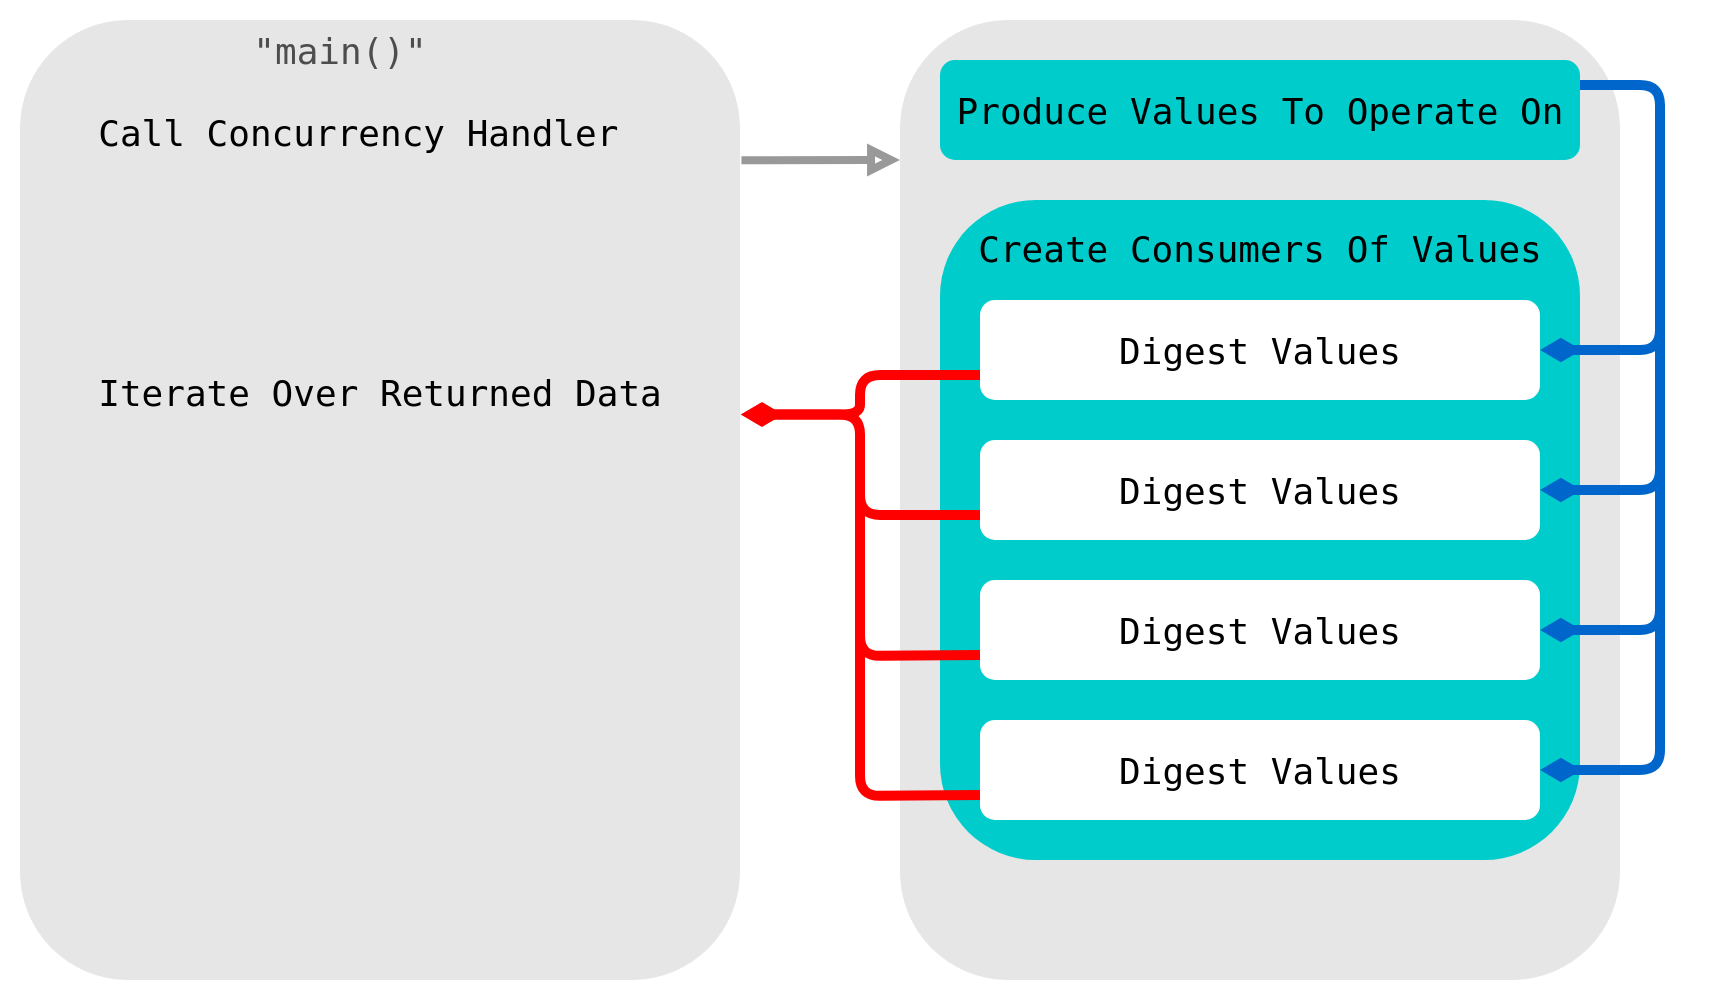 <mxfile userAgent="Mozilla/5.0 (X11; Linux x86_64) AppleWebKit/537.36 (KHTML, like Gecko) Ubuntu Chromium/69.0.35.81 Chrome/69.0.35.81 Safari/537.36" version="9.1.8" editor="www.draw.io" type="google"><diagram id="d959d472-660a-bab8-fa2a-5cb1c1a65328" name="Page-1"><mxGraphModel dx="1426" dy="772" grid="1" gridSize="10" guides="1" tooltips="1" connect="1" arrows="1" fold="1" page="1" pageScale="1" pageWidth="1400" pageHeight="850" math="0" shadow="0"><root><mxCell id="0" style=";html=1;"/><mxCell id="1" style=";html=1;" parent="0"/><mxCell id="3389f6361f74de7d-4" value="" style="rounded=0;whiteSpace=wrap;html=1;fillColor=#FFFFFF;strokeColor=none;opacity=0;" vertex="1" parent="1"><mxGeometry x="30" y="70" width="860" height="500" as="geometry"/></mxCell><mxCell id="537114e6a633546f-31" value="&lt;div style=&quot;text-align: left ; font-size: 18px&quot;&gt;&lt;br&gt;&lt;/div&gt;" style="rounded=1;whiteSpace=wrap;html=1;labelBackgroundColor=none;fillColor=#E6E6E6;strokeColor=none;glass=0;shadow=0;strokeWidth=3;perimeterSpacing=0;comic=0;gradientColor=none;gradientDirection=north;fontFamily=Lucida Console, Monaco, monospace;" vertex="1" parent="1"><mxGeometry x="480" y="80" width="360" height="480" as="geometry"/></mxCell><mxCell id="3" value="&lt;div style=&quot;text-align: left&quot;&gt;Produce Values To Operate On&lt;/div&gt;" style="rounded=1;fillColor=#00CCCC;strokeColor=none;shadow=0;gradientColor=none;fontStyle=0;html=1;fontFamily=Lucida Console, Monaco, monospace;fontSize=18;strokeWidth=2;whiteSpace=wrap;gradientDirection=south;align=center;" vertex="1" parent="1"><mxGeometry x="500" y="100" width="320" height="50" as="geometry"/></mxCell><mxCell id="6a6d49dab7758944-55" value="&lt;div style=&quot;text-align: left&quot;&gt;&lt;span&gt;Call Concurrency Handler&lt;/span&gt;&lt;br&gt;&lt;/div&gt;&lt;div style=&quot;text-align: left&quot;&gt;&lt;div style=&quot;text-align: left&quot;&gt;&lt;br&gt;&lt;/div&gt;&lt;div style=&quot;text-align: left&quot;&gt;&lt;br&gt;&lt;/div&gt;&lt;div style=&quot;text-align: left&quot;&gt;&lt;br&gt;&lt;/div&gt;&lt;div style=&quot;text-align: left&quot;&gt;&lt;br&gt;&lt;/div&gt;&lt;div style=&quot;text-align: left&quot;&gt;&lt;span&gt;&lt;br&gt;&lt;/span&gt;&lt;/div&gt;&lt;div style=&quot;text-align: left&quot;&gt;&lt;span&gt;Iterate Over Returned Data&lt;/span&gt;&lt;br&gt;&lt;/div&gt;&lt;div&gt;&lt;div style=&quot;text-align: left&quot;&gt;&lt;br&gt;&lt;/div&gt;&lt;div style=&quot;text-align: left&quot;&gt;&lt;br&gt;&lt;/div&gt;&lt;div style=&quot;text-align: left&quot;&gt;&lt;br&gt;&lt;/div&gt;&lt;div style=&quot;text-align: left&quot;&gt;&lt;span&gt;&lt;br&gt;&lt;/span&gt;&lt;/div&gt;&lt;div style=&quot;text-align: left&quot;&gt;&lt;span&gt;&lt;br&gt;&lt;/span&gt;&lt;/div&gt;&lt;div style=&quot;text-align: left&quot;&gt;&lt;br&gt;&lt;/div&gt;&lt;/div&gt;&lt;div style=&quot;text-align: left&quot;&gt;&lt;br&gt;&lt;/div&gt;&lt;div style=&quot;text-align: left&quot;&gt;&lt;br&gt;&lt;/div&gt;&lt;div style=&quot;text-align: left&quot;&gt;&lt;br&gt;&lt;/div&gt;&lt;div style=&quot;text-align: left&quot;&gt;&lt;span&gt;&lt;br&gt;&lt;/span&gt;&lt;/div&gt;&lt;div style=&quot;text-align: left&quot;&gt;&lt;br&gt;&lt;/div&gt;&lt;/div&gt;" style="rounded=1;fillColor=#E6E6E6;strokeColor=none;shadow=0;gradientColor=none;fontStyle=0;html=1;fontFamily=Lucida Console, Monaco, monospace;fontSize=18;strokeWidth=4;align=center;whiteSpace=wrap;gradientDirection=west;" vertex="1" parent="1"><mxGeometry x="40" y="80" width="360" height="480" as="geometry"/></mxCell><mxCell id="6a6d49dab7758944-66" value="&lt;div style=&quot;text-align: left&quot;&gt;Create Consumers Of Values&lt;/div&gt;&lt;div style=&quot;text-align: left&quot;&gt;&lt;br&gt;&lt;/div&gt;&lt;div style=&quot;text-align: left&quot;&gt;&lt;br&gt;&lt;/div&gt;&lt;div style=&quot;text-align: left&quot;&gt;&lt;br&gt;&lt;/div&gt;&lt;div style=&quot;text-align: left&quot;&gt;&lt;br&gt;&lt;/div&gt;&lt;div style=&quot;text-align: left&quot;&gt;&lt;br&gt;&lt;/div&gt;&lt;div style=&quot;text-align: left&quot;&gt;&lt;br&gt;&lt;/div&gt;&lt;div style=&quot;text-align: left&quot;&gt;&lt;br&gt;&lt;/div&gt;&lt;div style=&quot;text-align: left&quot;&gt;&lt;br&gt;&lt;/div&gt;&lt;div style=&quot;text-align: left&quot;&gt;&lt;br&gt;&lt;/div&gt;&lt;div style=&quot;text-align: left&quot;&gt;&lt;br&gt;&lt;/div&gt;&lt;div style=&quot;text-align: left&quot;&gt;&lt;br&gt;&lt;/div&gt;&lt;div style=&quot;text-align: left&quot;&gt;&lt;br&gt;&lt;/div&gt;&lt;div style=&quot;text-align: left&quot;&gt;&lt;br&gt;&lt;/div&gt;" style="rounded=1;fillColor=#00CCCC;strokeColor=none;shadow=0;gradientColor=none;fontStyle=0;html=1;fontFamily=Lucida Console, Monaco, monospace;fontSize=18;strokeWidth=2;whiteSpace=wrap;gradientDirection=south;align=center;" vertex="1" parent="1"><mxGeometry x="500" y="170" width="320" height="330" as="geometry"/></mxCell><mxCell id="6a6d49dab7758944-68" value="&lt;div style=&quot;text-align: left&quot;&gt;Digest Values&lt;/div&gt;" style="rounded=1;fillColor=#FFFFFF;strokeColor=none;shadow=0;gradientColor=none;fontStyle=0;html=1;fontFamily=Lucida Console, Monaco, monospace;fontSize=18;strokeWidth=2;whiteSpace=wrap;" vertex="1" parent="1"><mxGeometry x="520" y="220" width="280" height="50" as="geometry"/></mxCell><mxCell id="6a6d49dab7758944-69" value="&lt;div style=&quot;text-align: left&quot;&gt;Digest Values&lt;br&gt;&lt;/div&gt;" style="rounded=1;fillColor=#FFFFFF;strokeColor=none;shadow=0;gradientColor=none;fontStyle=0;html=1;fontFamily=Lucida Console, Monaco, monospace;fontSize=18;strokeWidth=2;whiteSpace=wrap;" vertex="1" parent="1"><mxGeometry x="520" y="290" width="280" height="50" as="geometry"/></mxCell><mxCell id="6a6d49dab7758944-70" value="&lt;div style=&quot;text-align: left&quot;&gt;Digest Values&lt;br&gt;&lt;/div&gt;" style="rounded=1;fillColor=#FFFFFF;strokeColor=none;shadow=0;gradientColor=none;fontStyle=0;html=1;fontFamily=Lucida Console, Monaco, monospace;fontSize=18;strokeWidth=2;whiteSpace=wrap;" vertex="1" parent="1"><mxGeometry x="520" y="360" width="280" height="50" as="geometry"/></mxCell><mxCell id="6a6d49dab7758944-71" value="&lt;div style=&quot;text-align: left&quot;&gt;Digest Values&lt;br&gt;&lt;/div&gt;" style="rounded=1;fillColor=#FFFFFF;strokeColor=none;shadow=0;gradientColor=none;fontStyle=0;html=1;fontFamily=Lucida Console, Monaco, monospace;fontSize=18;strokeWidth=2;whiteSpace=wrap;" vertex="1" parent="1"><mxGeometry x="520" y="430" width="280" height="50" as="geometry"/></mxCell><mxCell id="537114e6a633546f-34" value="" style="edgeStyle=elbowEdgeStyle;elbow=vertical;strokeWidth=4;endArrow=block;endFill=0;fontStyle=0;html=1;fontFamily=Lucida Console, Monaco, monospace;fontSize=18;strokeColor=#999999;startArrow=none;startFill=0;exitX=1.002;exitY=0.146;exitPerimeter=0;" edge="1" parent="1" source="6a6d49dab7758944-55" target="537114e6a633546f-31"><mxGeometry x="140" y="20" width="100" height="100" as="geometry"><mxPoint x="401" y="150" as="sourcePoint"/><mxPoint x="440" y="190" as="targetPoint"/><Array as="points"><mxPoint x="420" y="150"/><mxPoint x="410" y="150"/><mxPoint x="440" y="140"/><mxPoint x="410" y="130"/><mxPoint x="390" y="170"/><mxPoint x="400" y="140"/></Array></mxGeometry></mxCell><mxCell id="1518497dd7ff95a2-5" value="&lt;div style=&quot;text-align: left&quot;&gt;&lt;span&gt;&quot;main()&quot;&lt;/span&gt;&lt;/div&gt;" style="rounded=1;fillColor=none;strokeColor=none;shadow=0;gradientColor=none;fontStyle=0;html=1;fontFamily=Lucida Console, Monaco, monospace;fontSize=18;strokeWidth=4;align=center;whiteSpace=wrap;gradientDirection=west;fontColor=#4D4D4D;" vertex="1" parent="1"><mxGeometry x="40" y="80" width="320" height="30" as="geometry"/></mxCell><mxCell id="6a6d49dab7758944-87" value="" style="edgeStyle=elbowEdgeStyle;strokeWidth=5;endArrow=diamondThin;endFill=1;fontStyle=0;html=1;fontFamily=Lucida Console, Monaco, monospace;fontSize=18;elbow=vertical;strokeColor=#0066CC;entryX=1;entryY=0.5;shadow=0;comic=0;exitX=1;exitY=0.25;" edge="1" parent="1" source="3" target="6a6d49dab7758944-68"><mxGeometry x="-330" y="-270" width="100" height="100" as="geometry"><mxPoint x="840" y="200" as="sourcePoint"/><mxPoint x="780" y="370" as="targetPoint"/><Array as="points"><mxPoint x="860" y="190"/><mxPoint x="790" y="350"/></Array></mxGeometry></mxCell><mxCell id="6a6d49dab7758944-88" value="" style="edgeStyle=elbowEdgeStyle;strokeWidth=5;endArrow=diamondThin;endFill=1;fontStyle=0;html=1;fontFamily=Lucida Console, Monaco, monospace;fontSize=18;elbow=vertical;strokeColor=#0066CC;entryX=1;entryY=0.5;" edge="1" parent="1" target="6a6d49dab7758944-69"><mxGeometry x="-330" y="-150" width="100" height="100" as="geometry"><mxPoint x="860" y="200" as="sourcePoint"/><mxPoint x="780" y="490" as="targetPoint"/><Array as="points"><mxPoint x="840" y="315"/><mxPoint x="780" y="440"/><mxPoint x="860" y="470"/></Array></mxGeometry></mxCell><mxCell id="6a6d49dab7758944-90" value="" style="edgeStyle=elbowEdgeStyle;strokeWidth=5;endArrow=diamondThin;endFill=1;fontStyle=0;html=1;fontFamily=Lucida Console, Monaco, monospace;fontSize=18;elbow=vertical;strokeColor=#0066CC;entryX=1;entryY=0.5;" edge="1" parent="1" target="6a6d49dab7758944-70"><mxGeometry x="-330" y="-30" width="100" height="100" as="geometry"><mxPoint x="860" y="200" as="sourcePoint"/><mxPoint x="780" y="610" as="targetPoint"/><Array as="points"><mxPoint x="830" y="385"/></Array></mxGeometry></mxCell><mxCell id="6a6d49dab7758944-91" value="" style="edgeStyle=elbowEdgeStyle;strokeWidth=5;endArrow=diamondThin;endFill=1;fontStyle=0;html=1;fontFamily=Lucida Console, Monaco, monospace;fontSize=18;elbow=vertical;strokeColor=#0066CC;entryX=1;entryY=0.5;" edge="1" parent="1" target="6a6d49dab7758944-71"><mxGeometry x="-330" y="90" width="100" height="100" as="geometry"><mxPoint x="860" y="200" as="sourcePoint"/><mxPoint x="780" y="730" as="targetPoint"/><Array as="points"><mxPoint x="830" y="455"/><mxPoint x="860" y="710"/></Array></mxGeometry></mxCell><mxCell id="6a6d49dab7758944-84" value="" style="edgeStyle=elbowEdgeStyle;strokeWidth=5;endArrow=none;endFill=0;fontStyle=0;html=1;fontFamily=Lucida Console, Monaco, monospace;fontSize=18;elbow=vertical;strokeColor=#FF0000;exitX=0;exitY=0.75;" edge="1" parent="1" source="6a6d49dab7758944-70"><mxGeometry x="-710" y="410" width="100" height="100" as="geometry"><mxPoint x="680" y="640" as="sourcePoint"/><mxPoint x="460" y="290" as="targetPoint"/><Array as="points"><mxPoint x="490" y="398"/><mxPoint x="490" y="398"/><mxPoint x="400" y="660"/></Array></mxGeometry></mxCell><mxCell id="6a6d49dab7758944-85" value="" style="edgeStyle=elbowEdgeStyle;strokeWidth=5;endArrow=diamondThin;endFill=1;fontStyle=0;html=1;fontFamily=Lucida Console, Monaco, monospace;fontSize=18;strokeColor=#FF0000;entryX=1.001;entryY=0.411;entryPerimeter=0;exitX=0;exitY=0.75;" edge="1" parent="1" source="6a6d49dab7758944-68" target="6a6d49dab7758944-55"><mxGeometry x="-750" y="370" width="100" height="100" as="geometry"><mxPoint x="460" y="260" as="sourcePoint"/><mxPoint x="400" y="270" as="targetPoint"/><Array as="points"><mxPoint x="460" y="274"/><mxPoint x="380" y="273"/><mxPoint x="400" y="270"/><mxPoint x="360" y="470"/></Array></mxGeometry></mxCell><mxCell id="1f439dedcf19d64f-29" value="" style="edgeStyle=elbowEdgeStyle;strokeWidth=5;endArrow=none;endFill=0;fontStyle=0;html=1;fontFamily=Lucida Console, Monaco, monospace;fontSize=18;elbow=vertical;strokeColor=#FF0000;exitX=0;exitY=0.75;" edge="1" parent="1" source="6a6d49dab7758944-71"><mxGeometry x="-710" y="510" width="100" height="100" as="geometry"><mxPoint x="680" y="770" as="sourcePoint"/><mxPoint x="460" y="290" as="targetPoint"/><Array as="points"><mxPoint x="490" y="468"/><mxPoint x="500" y="680"/><mxPoint x="460" y="780"/><mxPoint x="400" y="760"/></Array></mxGeometry></mxCell><mxCell id="5ec24c174f242d6f-6" value="" style="edgeStyle=elbowEdgeStyle;strokeWidth=5;endArrow=diamondThin;endFill=1;fontStyle=0;html=1;fontFamily=Lucida Console, Monaco, monospace;fontSize=18;strokeColor=#FF0000;exitX=0;exitY=0.75;entryX=1.002;entryY=0.411;entryPerimeter=0;" edge="1" parent="1" source="6a6d49dab7758944-69" target="6a6d49dab7758944-55"><mxGeometry x="-750" y="370" width="100" height="100" as="geometry"><mxPoint x="460" y="300" as="sourcePoint"/><mxPoint x="430" y="260" as="targetPoint"/><Array as="points"><mxPoint x="460" y="270"/><mxPoint x="380" y="273"/><mxPoint x="400" y="270"/><mxPoint x="360" y="470"/></Array></mxGeometry></mxCell></root></mxGraphModel></diagram></mxfile>